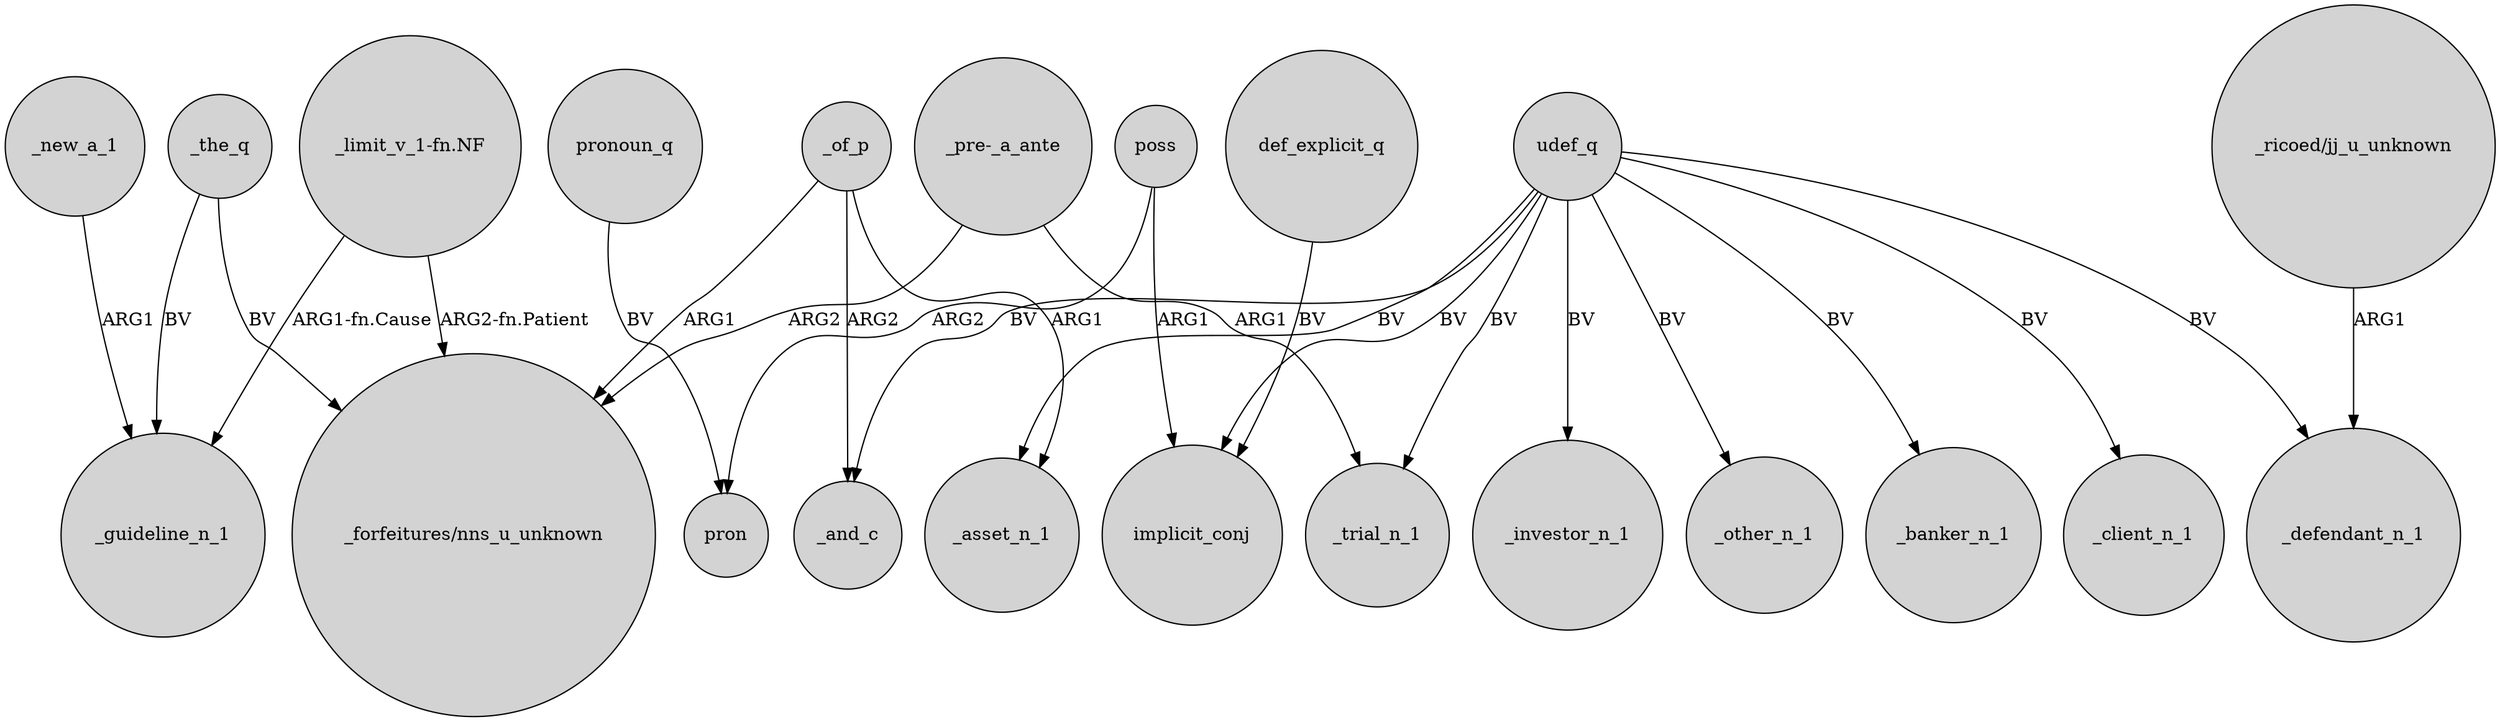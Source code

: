 digraph {
	node [shape=circle style=filled]
	"_limit_v_1-fn.NF" -> "_forfeitures/nns_u_unknown" [label="ARG2-fn.Patient"]
	poss -> pron [label=ARG2]
	udef_q -> _investor_n_1 [label=BV]
	_new_a_1 -> _guideline_n_1 [label=ARG1]
	"_limit_v_1-fn.NF" -> _guideline_n_1 [label="ARG1-fn.Cause"]
	_of_p -> "_forfeitures/nns_u_unknown" [label=ARG1]
	_the_q -> "_forfeitures/nns_u_unknown" [label=BV]
	_of_p -> _and_c [label=ARG2]
	def_explicit_q -> implicit_conj [label=BV]
	udef_q -> implicit_conj [label=BV]
	udef_q -> _asset_n_1 [label=BV]
	"_pre-_a_ante" -> _trial_n_1 [label=ARG1]
	udef_q -> _other_n_1 [label=BV]
	pronoun_q -> pron [label=BV]
	_of_p -> _asset_n_1 [label=ARG1]
	udef_q -> _banker_n_1 [label=BV]
	udef_q -> _trial_n_1 [label=BV]
	udef_q -> _client_n_1 [label=BV]
	"_pre-_a_ante" -> "_forfeitures/nns_u_unknown" [label=ARG2]
	_the_q -> _guideline_n_1 [label=BV]
	udef_q -> _defendant_n_1 [label=BV]
	poss -> implicit_conj [label=ARG1]
	udef_q -> _and_c [label=BV]
	"_ricoed/jj_u_unknown" -> _defendant_n_1 [label=ARG1]
}
